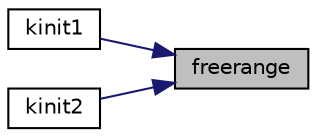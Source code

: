 digraph "freerange"
{
 // LATEX_PDF_SIZE
  edge [fontname="Helvetica",fontsize="10",labelfontname="Helvetica",labelfontsize="10"];
  node [fontname="Helvetica",fontsize="10",shape=record];
  rankdir="RL";
  Node1 [label="freerange",height=0.2,width=0.4,color="black", fillcolor="grey75", style="filled", fontcolor="black",tooltip=" "];
  Node1 -> Node2 [dir="back",color="midnightblue",fontsize="10",style="solid",fontname="Helvetica"];
  Node2 [label="kinit1",height=0.2,width=0.4,color="black", fillcolor="white", style="filled",URL="$d5/d64/defs_8h.html#abc7a6a8cb3bcde83697a0c9a61d22d4d",tooltip=" "];
  Node1 -> Node3 [dir="back",color="midnightblue",fontsize="10",style="solid",fontname="Helvetica"];
  Node3 [label="kinit2",height=0.2,width=0.4,color="black", fillcolor="white", style="filled",URL="$d5/d64/defs_8h.html#aeb265df0f4968b40d175d9e3030d737c",tooltip=" "];
}
